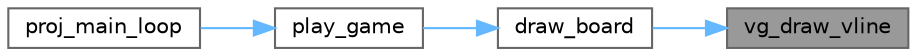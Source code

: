 digraph "vg_draw_vline"
{
 // LATEX_PDF_SIZE
  bgcolor="transparent";
  edge [fontname=Helvetica,fontsize=10,labelfontname=Helvetica,labelfontsize=10];
  node [fontname=Helvetica,fontsize=10,shape=box,height=0.2,width=0.4];
  rankdir="RL";
  Node1 [label="vg_draw_vline",height=0.2,width=0.4,color="gray40", fillcolor="grey60", style="filled", fontcolor="black",tooltip="Draws a horizontal line on the screen."];
  Node1 -> Node2 [dir="back",color="steelblue1",style="solid"];
  Node2 [label="draw_board",height=0.2,width=0.4,color="grey40", fillcolor="white", style="filled",URL="$board_8c.html#a9156ff91f463b226d488145b185ae0c5",tooltip="Function that draws the game board."];
  Node2 -> Node3 [dir="back",color="steelblue1",style="solid"];
  Node3 [label="play_game",height=0.2,width=0.4,color="grey40", fillcolor="white", style="filled",URL="$game_8c.html#ae5c5488476ad939ec12809dfd4941fa9",tooltip="Plays the game with the given piece."];
  Node3 -> Node4 [dir="back",color="steelblue1",style="solid"];
  Node4 [label="proj_main_loop",height=0.2,width=0.4,color="grey40", fillcolor="white", style="filled",URL="$proj_8c.html#a2a16f651eccbd248e1ad3b3b924b143b",tooltip=" "];
}
